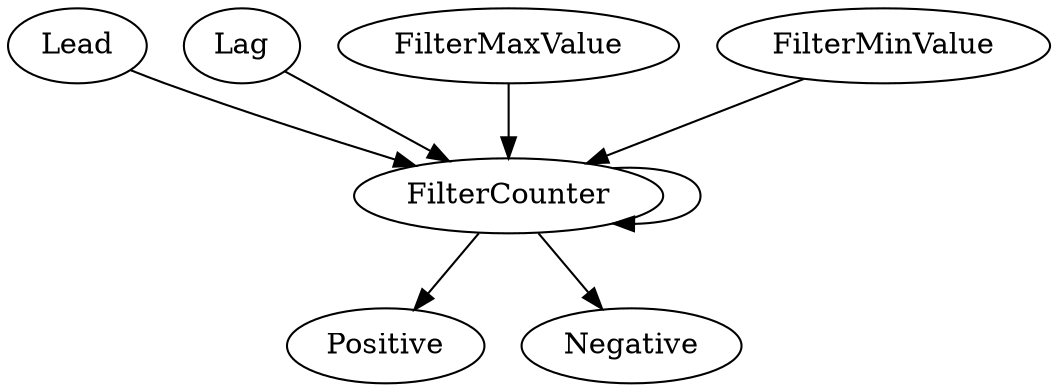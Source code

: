 digraph "" {
	Lead -> FilterCounter	 [weight=1.0];
	Lag -> FilterCounter	 [weight=1.0];
	FilterMaxValue -> FilterCounter	 [weight=3.0];
	FilterMinValue -> FilterCounter	 [weight=3.0];
	FilterCounter -> Positive	 [weight=1.0];
	FilterCounter -> Negative	 [weight=1.0];
	FilterCounter -> FilterCounter	 [weight=8.0];
}
